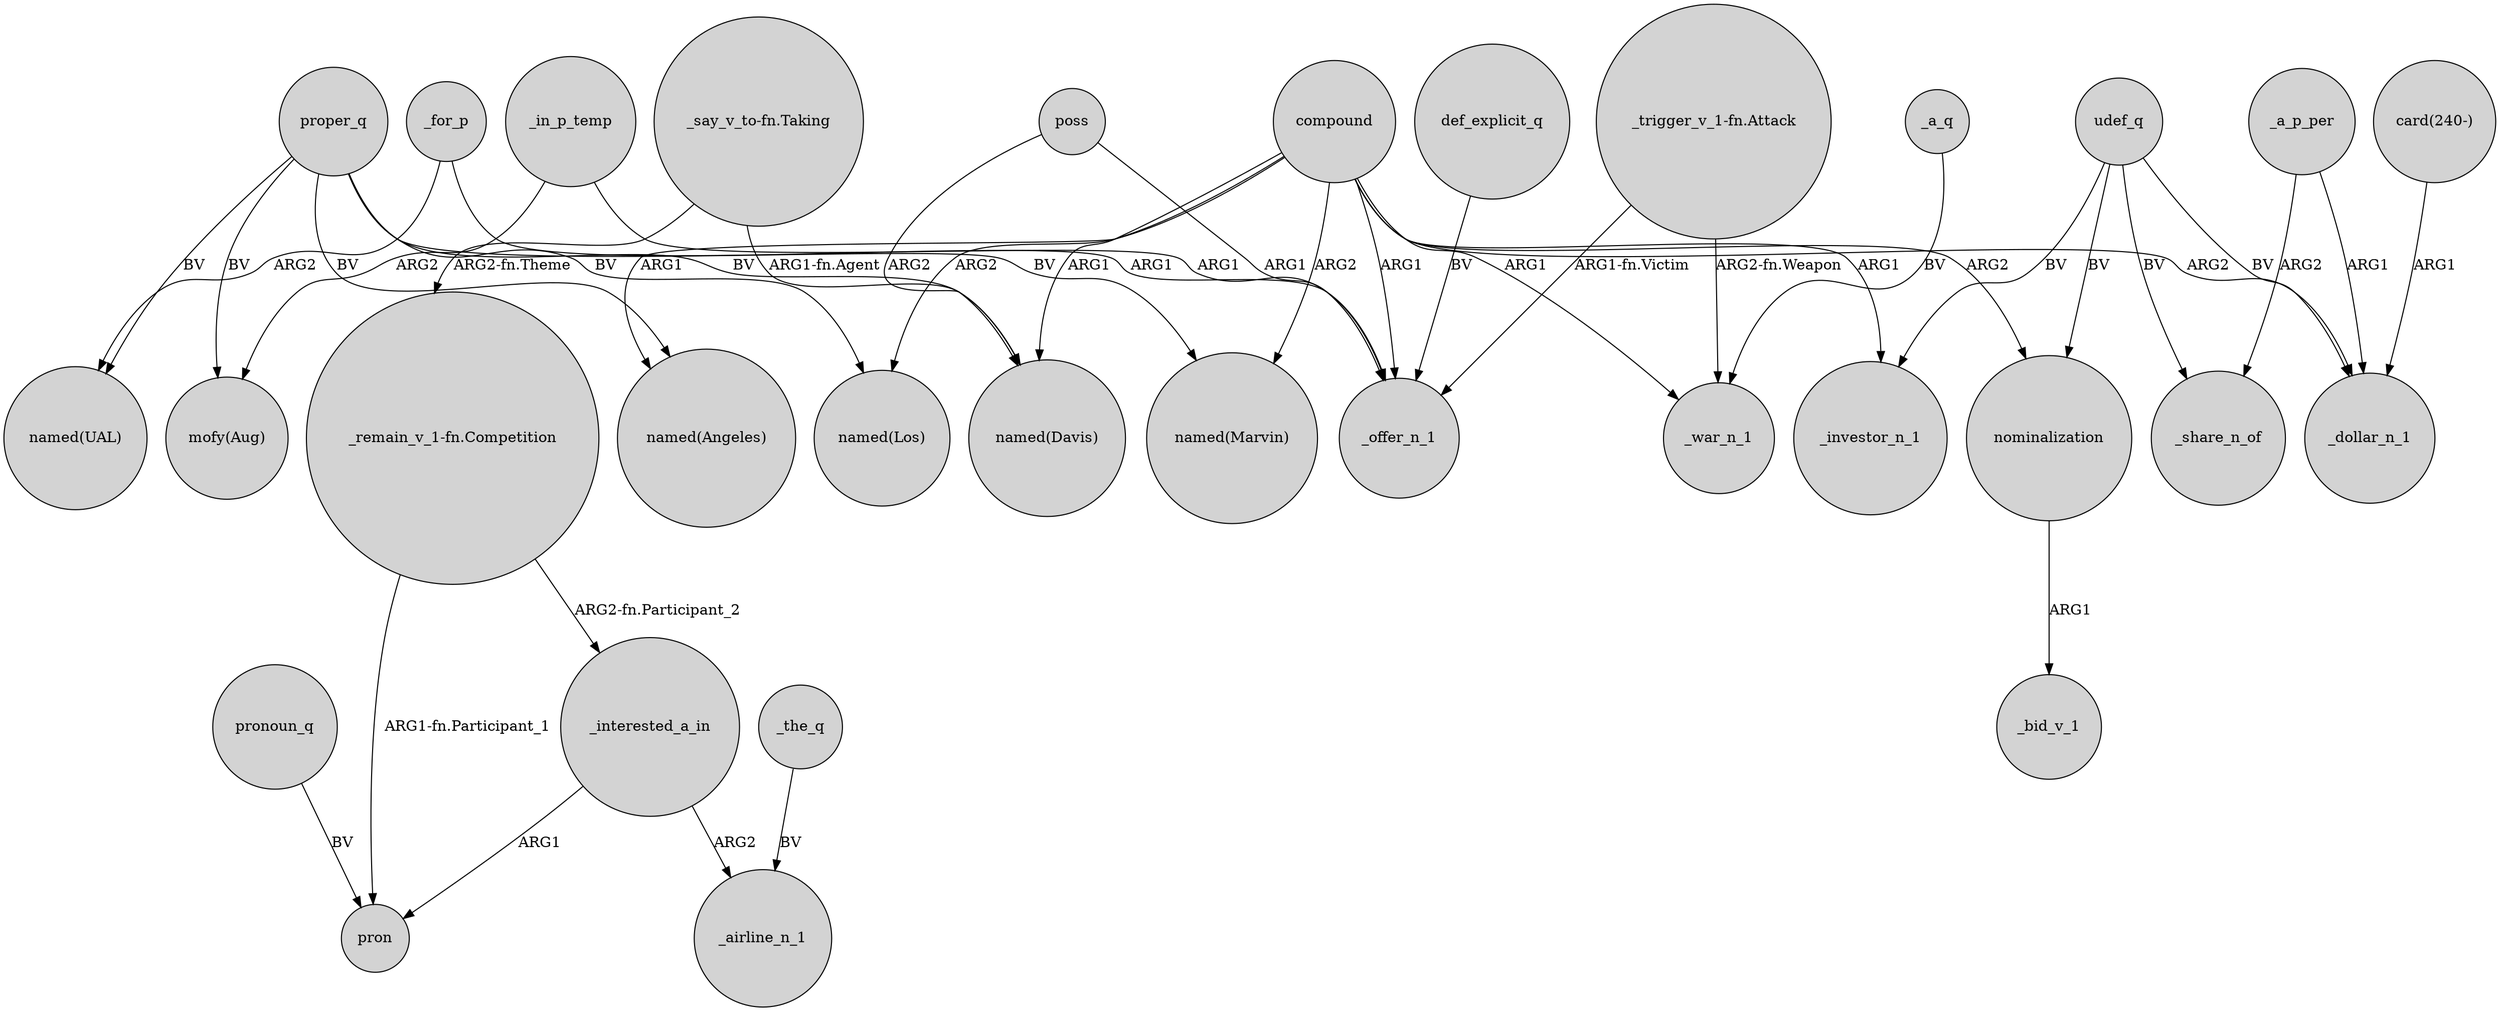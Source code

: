 digraph {
	node [shape=circle style=filled]
	_in_p_temp -> "mofy(Aug)" [label=ARG2]
	"_trigger_v_1-fn.Attack" -> _war_n_1 [label="ARG2-fn.Weapon"]
	"_remain_v_1-fn.Competition" -> _interested_a_in [label="ARG2-fn.Participant_2"]
	poss -> "named(Davis)" [label=ARG2]
	_for_p -> _offer_n_1 [label=ARG1]
	nominalization -> _bid_v_1 [label=ARG1]
	_for_p -> "named(UAL)" [label=ARG2]
	compound -> "named(Marvin)" [label=ARG2]
	"_trigger_v_1-fn.Attack" -> _offer_n_1 [label="ARG1-fn.Victim"]
	proper_q -> "named(Davis)" [label=BV]
	udef_q -> nominalization [label=BV]
	proper_q -> "mofy(Aug)" [label=BV]
	proper_q -> "named(Marvin)" [label=BV]
	compound -> _dollar_n_1 [label=ARG2]
	compound -> "named(Los)" [label=ARG2]
	compound -> _offer_n_1 [label=ARG1]
	compound -> nominalization [label=ARG2]
	proper_q -> "named(UAL)" [label=BV]
	pronoun_q -> pron [label=BV]
	poss -> _offer_n_1 [label=ARG1]
	_a_p_per -> _share_n_of [label=ARG2]
	udef_q -> _share_n_of [label=BV]
	compound -> "named(Davis)" [label=ARG1]
	compound -> "named(Angeles)" [label=ARG1]
	compound -> _investor_n_1 [label=ARG1]
	"card(240-)" -> _dollar_n_1 [label=ARG1]
	"_say_v_to-fn.Taking" -> "named(Davis)" [label="ARG1-fn.Agent"]
	_a_q -> _war_n_1 [label=BV]
	def_explicit_q -> _offer_n_1 [label=BV]
	udef_q -> _dollar_n_1 [label=BV]
	proper_q -> "named(Los)" [label=BV]
	_in_p_temp -> _offer_n_1 [label=ARG1]
	_the_q -> _airline_n_1 [label=BV]
	_a_p_per -> _dollar_n_1 [label=ARG1]
	_interested_a_in -> pron [label=ARG1]
	_interested_a_in -> _airline_n_1 [label=ARG2]
	proper_q -> "named(Angeles)" [label=BV]
	"_remain_v_1-fn.Competition" -> pron [label="ARG1-fn.Participant_1"]
	udef_q -> _investor_n_1 [label=BV]
	"_say_v_to-fn.Taking" -> "_remain_v_1-fn.Competition" [label="ARG2-fn.Theme"]
	compound -> _war_n_1 [label=ARG1]
}
